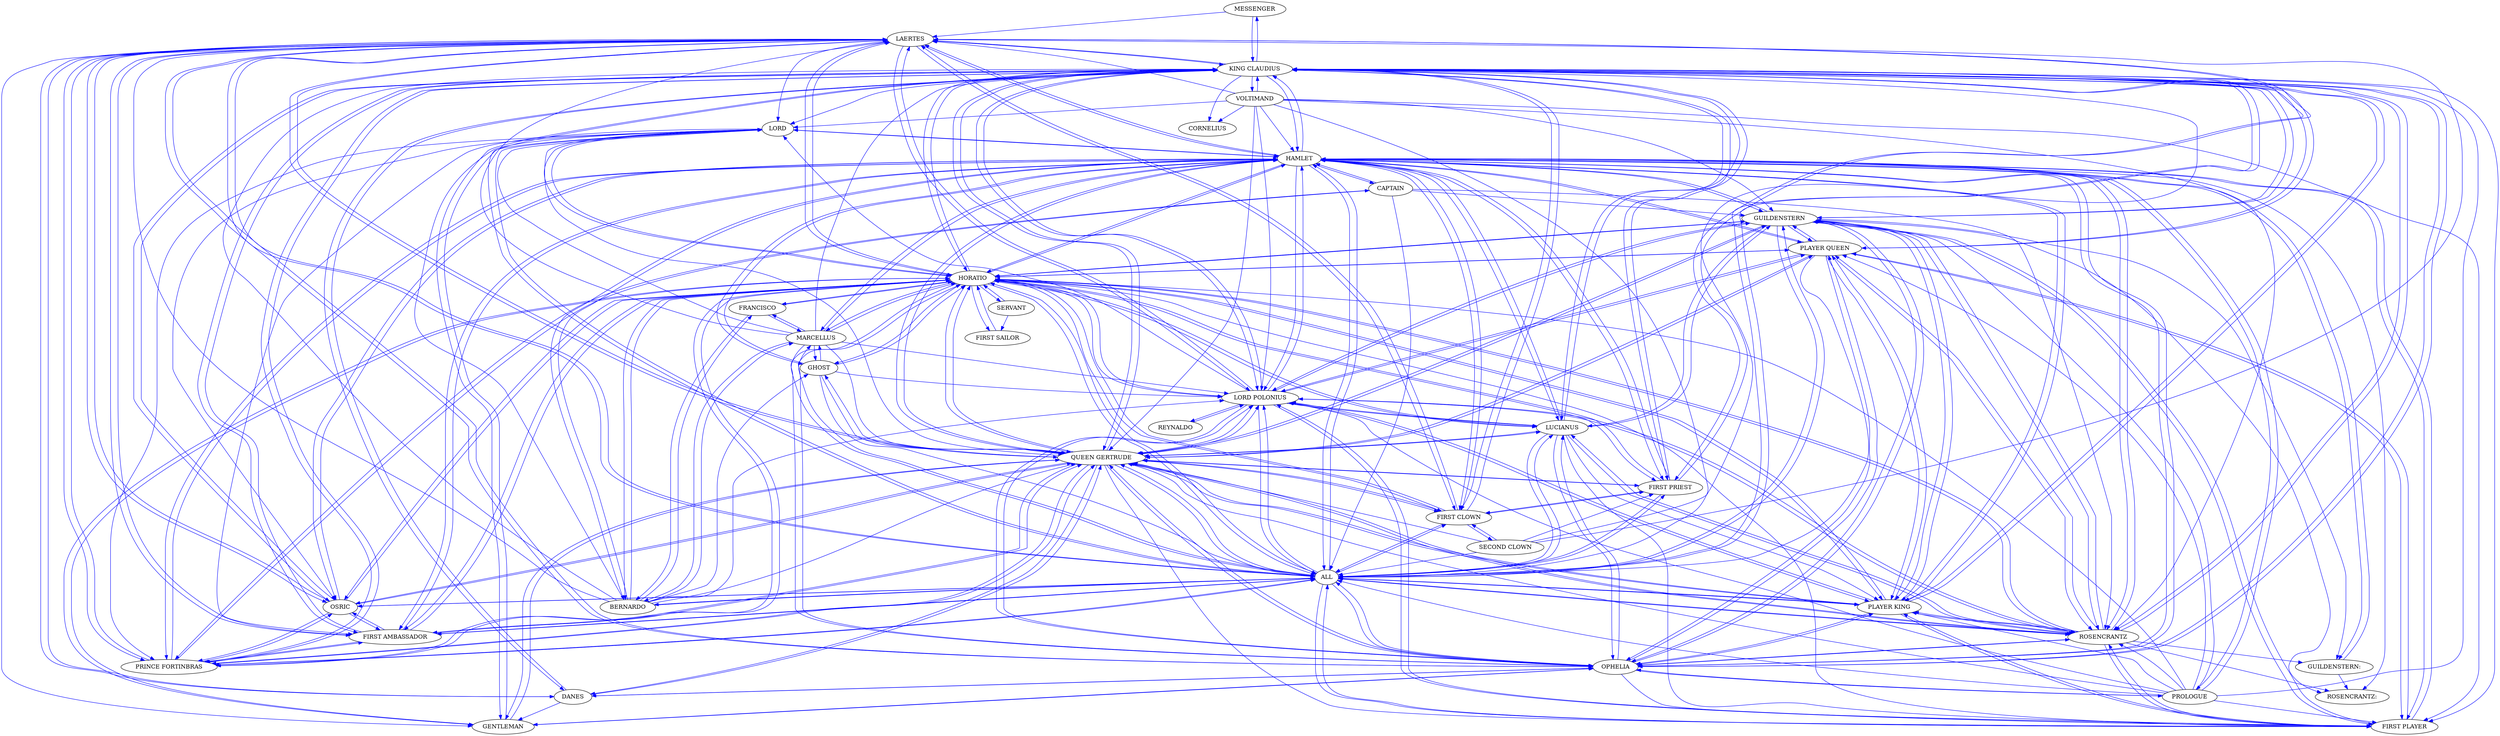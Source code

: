 strict digraph  {
	MESSENGER -> LAERTES	 [color=blue,
		weight=5];
	MESSENGER -> "KING CLAUDIUS"	 [color=blue,
		weight=5];
	"PLAYER QUEEN" -> GUILDENSTERN	 [color=blue,
		weight=30];
	"PLAYER QUEEN" -> HAMLET	 [color=blue,
		weight=30];
	"PLAYER QUEEN" -> "PLAYER KING"	 [color=blue,
		weight=30];
	"PLAYER QUEEN" -> "FIRST PLAYER"	 [color=blue,
		weight=30];
	"PLAYER QUEEN" -> ALL	 [color=blue,
		weight=30];
	"PLAYER QUEEN" -> OPHELIA	 [color=blue,
		weight=30];
	"PLAYER QUEEN" -> ROSENCRANTZ	 [color=blue,
		weight=30];
	"PLAYER QUEEN" -> "QUEEN GERTRUDE"	 [color=blue,
		weight=30];
	"PLAYER QUEEN" -> "LORD POLONIUS"	 [color=blue,
		weight=30];
	"PLAYER QUEEN" -> HORATIO	 [color=blue,
		weight=30];
	"PLAYER QUEEN" -> "KING CLAUDIUS"	 [color=blue,
		weight=30];
	GUILDENSTERN -> "PLAYER QUEEN"	 [color=blue,
		weight=1];
	GUILDENSTERN -> "ROSENCRANTZ:"	 [color=blue,
		weight=1];
	GUILDENSTERN -> HAMLET	 [color=blue,
		weight=36];
	GUILDENSTERN -> LUCIANUS	 [color=blue,
		weight=21];
	GUILDENSTERN -> "PLAYER KING"	 [color=blue,
		weight=22];
	GUILDENSTERN -> "FIRST PLAYER"	 [color=blue,
		weight=41];
	GUILDENSTERN -> ALL	 [color=blue,
		weight=41];
	GUILDENSTERN -> OPHELIA	 [color=blue,
		weight=26];
	GUILDENSTERN -> ROSENCRANTZ	 [color=blue,
		weight=52];
	GUILDENSTERN -> "QUEEN GERTRUDE"	 [color=blue,
		weight=32];
	GUILDENSTERN -> "LORD POLONIUS"	 [color=blue,
		weight=51];
	GUILDENSTERN -> "GUILDENSTERN:"	 [color=blue,
		weight=1];
	GUILDENSTERN -> HORATIO	 [color=blue,
		weight=21];
	GUILDENSTERN -> "KING CLAUDIUS"	 [color=blue,
		weight=37];
	DANES -> OPHELIA	 [color=blue,
		weight=3];
	DANES -> GENTLEMAN	 [color=blue,
		weight=3];
	DANES -> LAERTES	 [color=blue,
		weight=3];
	DANES -> "QUEEN GERTRUDE"	 [color=blue,
		weight=3];
	DANES -> "KING CLAUDIUS"	 [color=blue,
		weight=3];
	HAMLET -> "PLAYER QUEEN"	 [color=blue,
		weight=117];
	HAMLET -> GUILDENSTERN	 [color=blue,
		weight=490];
	HAMLET -> "ROSENCRANTZ:"	 [color=blue,
		weight=20];
	HAMLET -> "PRINCE FORTINBRAS"	 [color=blue,
		weight=222];
	HAMLET -> PROLOGUE	 [color=blue,
		weight=4];
	HAMLET -> LUCIANUS	 [color=blue,
		weight=96];
	HAMLET -> "PLAYER KING"	 [color=blue,
		weight=224];
	HAMLET -> "FIRST PLAYER"	 [color=blue,
		weight=442];
	HAMLET -> ALL	 [color=blue,
		weight=1062];
	HAMLET -> BERNARDO	 [color=blue,
		weight=56];
	HAMLET -> OPHELIA	 [color=blue,
		weight=220];
	HAMLET -> ROSENCRANTZ	 [color=blue,
		weight=490];
	HAMLET -> GHOST	 [color=blue,
		weight=149];
	HAMLET -> "FIRST AMBASSADOR"	 [color=blue,
		weight=222];
	HAMLET -> "FIRST CLOWN"	 [color=blue,
		weight=132];
	HAMLET -> MARCELLUS	 [color=blue,
		weight=222];
	HAMLET -> LAERTES	 [color=blue,
		weight=307];
	HAMLET -> "QUEEN GERTRUDE"	 [color=blue,
		weight=623];
	HAMLET -> "LORD POLONIUS"	 [color=blue,
		weight=884];
	HAMLET -> "GUILDENSTERN:"	 [color=blue,
		weight=20];
	HAMLET -> OSRIC	 [color=blue,
		weight=147];
	HAMLET -> "FIRST PRIEST"	 [color=blue,
		weight=132];
	HAMLET -> HORATIO	 [color=blue,
		weight=753];
	HAMLET -> CAPTAIN	 [color=blue,
		weight=11];
	HAMLET -> LORD	 [color=blue,
		weight=107];
	HAMLET -> "KING CLAUDIUS"	 [color=blue,
		weight=575];
	"PRINCE FORTINBRAS" -> HAMLET	 [color=blue,
		weight=19];
	"PRINCE FORTINBRAS" -> ALL	 [color=blue,
		weight=27];
	"PRINCE FORTINBRAS" -> "FIRST AMBASSADOR"	 [color=blue,
		weight=19];
	"PRINCE FORTINBRAS" -> LAERTES	 [color=blue,
		weight=19];
	"PRINCE FORTINBRAS" -> "QUEEN GERTRUDE"	 [color=blue,
		weight=19];
	"PRINCE FORTINBRAS" -> OSRIC	 [color=blue,
		weight=19];
	"PRINCE FORTINBRAS" -> HORATIO	 [color=blue,
		weight=19];
	"PRINCE FORTINBRAS" -> CAPTAIN	 [color=blue,
		weight=8];
	"PRINCE FORTINBRAS" -> "KING CLAUDIUS"	 [color=blue,
		weight=19];
	PROLOGUE -> "PLAYER QUEEN"	 [color=blue,
		weight=3];
	PROLOGUE -> GUILDENSTERN	 [color=blue,
		weight=3];
	PROLOGUE -> HAMLET	 [color=blue,
		weight=3];
	PROLOGUE -> "PLAYER KING"	 [color=blue,
		weight=3];
	PROLOGUE -> "FIRST PLAYER"	 [color=blue,
		weight=3];
	PROLOGUE -> ALL	 [color=blue,
		weight=3];
	PROLOGUE -> OPHELIA	 [color=blue,
		weight=3];
	PROLOGUE -> ROSENCRANTZ	 [color=blue,
		weight=3];
	PROLOGUE -> "QUEEN GERTRUDE"	 [color=blue,
		weight=3];
	PROLOGUE -> "LORD POLONIUS"	 [color=blue,
		weight=3];
	PROLOGUE -> HORATIO	 [color=blue,
		weight=3];
	PROLOGUE -> "KING CLAUDIUS"	 [color=blue,
		weight=3];
	VOLTIMAND -> GUILDENSTERN	 [color=blue,
		weight=21];
	VOLTIMAND -> HAMLET	 [color=blue,
		weight=1];
	VOLTIMAND -> "FIRST PLAYER"	 [color=blue,
		weight=21];
	VOLTIMAND -> CORNELIUS	 [color=blue,
		weight=22];
	VOLTIMAND -> ALL	 [color=blue,
		weight=22];
	VOLTIMAND -> ROSENCRANTZ	 [color=blue,
		weight=21];
	VOLTIMAND -> LAERTES	 [color=blue,
		weight=1];
	VOLTIMAND -> "QUEEN GERTRUDE"	 [color=blue,
		weight=22];
	VOLTIMAND -> "LORD POLONIUS"	 [color=blue,
		weight=22];
	VOLTIMAND -> LORD	 [color=blue,
		weight=1];
	VOLTIMAND -> "KING CLAUDIUS"	 [color=blue,
		weight=22];
	REYNALDO -> "LORD POLONIUS"	 [color=blue,
		weight=15];
	"FIRST SAILOR" -> HORATIO	 [color=blue,
		weight=5];
	"SECOND CLOWN" -> ALL	 [color=blue,
		weight=18];
	"SECOND CLOWN" -> "FIRST CLOWN"	 [color=blue,
		weight=18];
	"SECOND CLOWN" -> LAERTES	 [color=blue,
		weight=18];
	"SECOND CLOWN" -> "QUEEN GERTRUDE"	 [color=blue,
		weight=18];
	"SECOND CLOWN" -> "FIRST PRIEST"	 [color=blue,
		weight=18];
	"SECOND CLOWN" -> "KING CLAUDIUS"	 [color=blue,
		weight=18];
	LUCIANUS -> GUILDENSTERN	 [color=blue,
		weight=6];
	LUCIANUS -> HAMLET	 [color=blue,
		weight=6];
	LUCIANUS -> "PLAYER KING"	 [color=blue,
		weight=6];
	LUCIANUS -> "FIRST PLAYER"	 [color=blue,
		weight=6];
	LUCIANUS -> ALL	 [color=blue,
		weight=6];
	LUCIANUS -> OPHELIA	 [color=blue,
		weight=6];
	LUCIANUS -> ROSENCRANTZ	 [color=blue,
		weight=6];
	LUCIANUS -> "QUEEN GERTRUDE"	 [color=blue,
		weight=6];
	LUCIANUS -> "LORD POLONIUS"	 [color=blue,
		weight=6];
	LUCIANUS -> HORATIO	 [color=blue,
		weight=6];
	LUCIANUS -> "KING CLAUDIUS"	 [color=blue,
		weight=6];
	"PLAYER KING" -> "PLAYER QUEEN"	 [color=blue,
		weight=44];
	"PLAYER KING" -> GUILDENSTERN	 [color=blue,
		weight=44];
	"PLAYER KING" -> HAMLET	 [color=blue,
		weight=44];
	"PLAYER KING" -> "FIRST PLAYER"	 [color=blue,
		weight=44];
	"PLAYER KING" -> ALL	 [color=blue,
		weight=44];
	"PLAYER KING" -> OPHELIA	 [color=blue,
		weight=44];
	"PLAYER KING" -> ROSENCRANTZ	 [color=blue,
		weight=44];
	"PLAYER KING" -> "QUEEN GERTRUDE"	 [color=blue,
		weight=44];
	"PLAYER KING" -> "LORD POLONIUS"	 [color=blue,
		weight=44];
	"PLAYER KING" -> HORATIO	 [color=blue,
		weight=44];
	"PLAYER KING" -> "KING CLAUDIUS"	 [color=blue,
		weight=44];
	"FIRST PLAYER" -> "PLAYER QUEEN"	 [color=blue,
		weight=3];
	"FIRST PLAYER" -> GUILDENSTERN	 [color=blue,
		weight=49];
	"FIRST PLAYER" -> HAMLET	 [color=blue,
		weight=52];
	"FIRST PLAYER" -> "PLAYER KING"	 [color=blue,
		weight=3];
	"FIRST PLAYER" -> ALL	 [color=blue,
		weight=50];
	"FIRST PLAYER" -> ROSENCRANTZ	 [color=blue,
		weight=49];
	"FIRST PLAYER" -> "LORD POLONIUS"	 [color=blue,
		weight=52];
	ALL -> GUILDENSTERN	 [color=blue,
		weight=1];
	ALL -> HAMLET	 [color=blue,
		weight=4];
	ALL -> "PRINCE FORTINBRAS"	 [color=blue,
		weight=1];
	ALL -> LUCIANUS	 [color=blue,
		weight=1];
	ALL -> "PLAYER KING"	 [color=blue,
		weight=1];
	ALL -> "FIRST PLAYER"	 [color=blue,
		weight=1];
	ALL -> BERNARDO	 [color=blue,
		weight=1];
	ALL -> OPHELIA	 [color=blue,
		weight=1];
	ALL -> ROSENCRANTZ	 [color=blue,
		weight=1];
	ALL -> "FIRST AMBASSADOR"	 [color=blue,
		weight=1];
	ALL -> "FIRST CLOWN"	 [color=blue,
		weight=1];
	ALL -> MARCELLUS	 [color=blue,
		weight=1];
	ALL -> LAERTES	 [color=blue,
		weight=3];
	ALL -> "QUEEN GERTRUDE"	 [color=blue,
		weight=4];
	ALL -> "LORD POLONIUS"	 [color=blue,
		weight=2];
	ALL -> OSRIC	 [color=blue,
		weight=1];
	ALL -> "FIRST PRIEST"	 [color=blue,
		weight=1];
	ALL -> HORATIO	 [color=blue,
		weight=4];
	ALL -> LORD	 [color=blue,
		weight=1];
	ALL -> "KING CLAUDIUS"	 [color=blue,
		weight=4];
	BERNARDO -> HAMLET	 [color=blue,
		weight=4];
	BERNARDO -> ALL	 [color=blue,
		weight=4];
	BERNARDO -> GHOST	 [color=blue,
		weight=12];
	BERNARDO -> FRANCISCO	 [color=blue,
		weight=8];
	BERNARDO -> MARCELLUS	 [color=blue,
		weight=30];
	BERNARDO -> LAERTES	 [color=blue,
		weight=4];
	BERNARDO -> "QUEEN GERTRUDE"	 [color=blue,
		weight=4];
	BERNARDO -> "LORD POLONIUS"	 [color=blue,
		weight=4];
	BERNARDO -> HORATIO	 [color=blue,
		weight=30];
	BERNARDO -> LORD	 [color=blue,
		weight=4];
	BERNARDO -> "KING CLAUDIUS"	 [color=blue,
		weight=4];
	OPHELIA -> "PLAYER QUEEN"	 [color=blue,
		weight=12];
	OPHELIA -> GUILDENSTERN	 [color=blue,
		weight=16];
	OPHELIA -> DANES	 [color=blue,
		weight=31];
	OPHELIA -> HAMLET	 [color=blue,
		weight=36];
	OPHELIA -> PROLOGUE	 [color=blue,
		weight=2];
	OPHELIA -> LUCIANUS	 [color=blue,
		weight=4];
	OPHELIA -> "PLAYER KING"	 [color=blue,
		weight=16];
	OPHELIA -> "FIRST PLAYER"	 [color=blue,
		weight=16];
	OPHELIA -> ALL	 [color=blue,
		weight=16];
	OPHELIA -> ROSENCRANTZ	 [color=blue,
		weight=16];
	OPHELIA -> GENTLEMAN	 [color=blue,
		weight=76];
	OPHELIA -> LAERTES	 [color=blue,
		weight=42];
	OPHELIA -> "QUEEN GERTRUDE"	 [color=blue,
		weight=93];
	OPHELIA -> "LORD POLONIUS"	 [color=blue,
		weight=97];
	OPHELIA -> HORATIO	 [color=blue,
		weight=61];
	OPHELIA -> "KING CLAUDIUS"	 [color=blue,
		weight=112];
	ROSENCRANTZ -> "PLAYER QUEEN"	 [color=blue,
		weight=1];
	ROSENCRANTZ -> GUILDENSTERN	 [color=blue,
		weight=89];
	ROSENCRANTZ -> "ROSENCRANTZ:"	 [color=blue,
		weight=8];
	ROSENCRANTZ -> HAMLET	 [color=blue,
		weight=60];
	ROSENCRANTZ -> LUCIANUS	 [color=blue,
		weight=10];
	ROSENCRANTZ -> "PLAYER KING"	 [color=blue,
		weight=11];
	ROSENCRANTZ -> "FIRST PLAYER"	 [color=blue,
		weight=54];
	ROSENCRANTZ -> ALL	 [color=blue,
		weight=55];
	ROSENCRANTZ -> OPHELIA	 [color=blue,
		weight=23];
	ROSENCRANTZ -> "QUEEN GERTRUDE"	 [color=blue,
		weight=27];
	ROSENCRANTZ -> "LORD POLONIUS"	 [color=blue,
		weight=80];
	ROSENCRANTZ -> "GUILDENSTERN:"	 [color=blue,
		weight=8];
	ROSENCRANTZ -> HORATIO	 [color=blue,
		weight=11];
	ROSENCRANTZ -> "KING CLAUDIUS"	 [color=blue,
		weight=44];
	GHOST -> HAMLET	 [color=blue,
		weight=95];
	GHOST -> ALL	 [color=blue,
		weight=6];
	GHOST -> MARCELLUS	 [color=blue,
		weight=89];
	GHOST -> "QUEEN GERTRUDE"	 [color=blue,
		weight=6];
	GHOST -> "LORD POLONIUS"	 [color=blue,
		weight=6];
	GHOST -> HORATIO	 [color=blue,
		weight=89];
	"FIRST AMBASSADOR" -> HAMLET	 [color=blue,
		weight=6];
	"FIRST AMBASSADOR" -> "PRINCE FORTINBRAS"	 [color=blue,
		weight=6];
	"FIRST AMBASSADOR" -> ALL	 [color=blue,
		weight=6];
	"FIRST AMBASSADOR" -> LAERTES	 [color=blue,
		weight=6];
	"FIRST AMBASSADOR" -> "QUEEN GERTRUDE"	 [color=blue,
		weight=6];
	"FIRST AMBASSADOR" -> OSRIC	 [color=blue,
		weight=6];
	"FIRST AMBASSADOR" -> HORATIO	 [color=blue,
		weight=6];
	"FIRST AMBASSADOR" -> "KING CLAUDIUS"	 [color=blue,
		weight=6];
	SERVANT -> "FIRST SAILOR"	 [color=blue,
		weight=1];
	SERVANT -> HORATIO	 [color=blue,
		weight=1];
	FRANCISCO -> BERNARDO	 [color=blue,
		weight=10];
	FRANCISCO -> MARCELLUS	 [color=blue,
		weight=3];
	FRANCISCO -> HORATIO	 [color=blue,
		weight=3];
	"FIRST CLOWN" -> HAMLET	 [color=blue,
		weight=57];
	"FIRST CLOWN" -> "SECOND CLOWN"	 [color=blue,
		weight=43];
	"FIRST CLOWN" -> ALL	 [color=blue,
		weight=94];
	"FIRST CLOWN" -> LAERTES	 [color=blue,
		weight=94];
	"FIRST CLOWN" -> "QUEEN GERTRUDE"	 [color=blue,
		weight=94];
	"FIRST CLOWN" -> "FIRST PRIEST"	 [color=blue,
		weight=94];
	"FIRST CLOWN" -> HORATIO	 [color=blue,
		weight=57];
	"FIRST CLOWN" -> "KING CLAUDIUS"	 [color=blue,
		weight=94];
	GENTLEMAN -> OPHELIA	 [color=blue,
		weight=11];
	GENTLEMAN -> "QUEEN GERTRUDE"	 [color=blue,
		weight=24];
	GENTLEMAN -> HORATIO	 [color=blue,
		weight=13];
	GENTLEMAN -> "KING CLAUDIUS"	 [color=blue,
		weight=11];
	MARCELLUS -> HAMLET	 [color=blue,
		weight=13];
	MARCELLUS -> ALL	 [color=blue,
		weight=2];
	MARCELLUS -> BERNARDO	 [color=blue,
		weight=48];
	MARCELLUS -> GHOST	 [color=blue,
		weight=31];
	MARCELLUS -> FRANCISCO	 [color=blue,
		weight=3];
	MARCELLUS -> LAERTES	 [color=blue,
		weight=2];
	MARCELLUS -> "QUEEN GERTRUDE"	 [color=blue,
		weight=2];
	MARCELLUS -> "LORD POLONIUS"	 [color=blue,
		weight=2];
	MARCELLUS -> HORATIO	 [color=blue,
		weight=62];
	MARCELLUS -> LORD	 [color=blue,
		weight=2];
	MARCELLUS -> "KING CLAUDIUS"	 [color=blue,
		weight=2];
	LAERTES -> DANES	 [color=blue,
		weight=47];
	LAERTES -> HAMLET	 [color=blue,
		weight=60];
	LAERTES -> "PRINCE FORTINBRAS"	 [color=blue,
		weight=35];
	LAERTES -> ALL	 [color=blue,
		weight=60];
	LAERTES -> OPHELIA	 [color=blue,
		weight=92];
	LAERTES -> "FIRST AMBASSADOR"	 [color=blue,
		weight=35];
	LAERTES -> "FIRST CLOWN"	 [color=blue,
		weight=18];
	LAERTES -> GENTLEMAN	 [color=blue,
		weight=47];
	LAERTES -> "QUEEN GERTRUDE"	 [color=blue,
		weight=116];
	LAERTES -> "LORD POLONIUS"	 [color=blue,
		weight=59];
	LAERTES -> OSRIC	 [color=blue,
		weight=35];
	LAERTES -> "FIRST PRIEST"	 [color=blue,
		weight=18];
	LAERTES -> HORATIO	 [color=blue,
		weight=53];
	LAERTES -> LORD	 [color=blue,
		weight=7];
	LAERTES -> "KING CLAUDIUS"	 [color=blue,
		weight=154];
	"QUEEN GERTRUDE" -> "PLAYER QUEEN"	 [color=blue,
		weight=1];
	"QUEEN GERTRUDE" -> GUILDENSTERN	 [color=blue,
		weight=38];
	"QUEEN GERTRUDE" -> DANES	 [color=blue,
		weight=2];
	"QUEEN GERTRUDE" -> HAMLET	 [color=blue,
		weight=79];
	"QUEEN GERTRUDE" -> "PRINCE FORTINBRAS"	 [color=blue,
		weight=7];
	"QUEEN GERTRUDE" -> LUCIANUS	 [color=blue,
		weight=1];
	"QUEEN GERTRUDE" -> "PLAYER KING"	 [color=blue,
		weight=3];
	"QUEEN GERTRUDE" -> "FIRST PLAYER"	 [color=blue,
		weight=23];
	"QUEEN GERTRUDE" -> ALL	 [color=blue,
		weight=99];
	"QUEEN GERTRUDE" -> OPHELIA	 [color=blue,
		weight=21];
	"QUEEN GERTRUDE" -> ROSENCRANTZ	 [color=blue,
		weight=38];
	"QUEEN GERTRUDE" -> GHOST	 [color=blue,
		weight=13];
	"QUEEN GERTRUDE" -> "FIRST AMBASSADOR"	 [color=blue,
		weight=7];
	"QUEEN GERTRUDE" -> "FIRST CLOWN"	 [color=blue,
		weight=12];
	"QUEEN GERTRUDE" -> GENTLEMAN	 [color=blue,
		weight=16];
	"QUEEN GERTRUDE" -> LAERTES	 [color=blue,
		weight=52];
	"QUEEN GERTRUDE" -> "LORD POLONIUS"	 [color=blue,
		weight=89];
	"QUEEN GERTRUDE" -> OSRIC	 [color=blue,
		weight=7];
	"QUEEN GERTRUDE" -> "FIRST PRIEST"	 [color=blue,
		weight=12];
	"QUEEN GERTRUDE" -> HORATIO	 [color=blue,
		weight=33];
	"QUEEN GERTRUDE" -> LORD	 [color=blue,
		weight=10];
	"QUEEN GERTRUDE" -> "KING CLAUDIUS"	 [color=blue,
		weight=100];
	"LORD POLONIUS" -> "PLAYER QUEEN"	 [color=blue,
		weight=5];
	"LORD POLONIUS" -> GUILDENSTERN	 [color=blue,
		weight=158];
	"LORD POLONIUS" -> HAMLET	 [color=blue,
		weight=73];
	"LORD POLONIUS" -> REYNALDO	 [color=blue,
		weight=66];
	"LORD POLONIUS" -> LUCIANUS	 [color=blue,
		weight=7];
	"LORD POLONIUS" -> "PLAYER KING"	 [color=blue,
		weight=12];
	"LORD POLONIUS" -> "FIRST PLAYER"	 [color=blue,
		weight=155];
	"LORD POLONIUS" -> ALL	 [color=blue,
		weight=166];
	"LORD POLONIUS" -> OPHELIA	 [color=blue,
		weight=125];
	"LORD POLONIUS" -> ROSENCRANTZ	 [color=blue,
		weight=158];
	"LORD POLONIUS" -> LAERTES	 [color=blue,
		weight=32];
	"LORD POLONIUS" -> "QUEEN GERTRUDE"	 [color=blue,
		weight=118];
	"LORD POLONIUS" -> HORATIO	 [color=blue,
		weight=11];
	"LORD POLONIUS" -> LORD	 [color=blue,
		weight=4];
	"LORD POLONIUS" -> "KING CLAUDIUS"	 [color=blue,
		weight=141];
	"GUILDENSTERN:" -> "ROSENCRANTZ:"	 [color=blue,
		weight=1];
	"GUILDENSTERN:" -> HAMLET	 [color=blue,
		weight=1];
	OSRIC -> HAMLET	 [color=blue,
		weight=48];
	OSRIC -> "PRINCE FORTINBRAS"	 [color=blue,
		weight=48];
	OSRIC -> ALL	 [color=blue,
		weight=48];
	OSRIC -> "FIRST AMBASSADOR"	 [color=blue,
		weight=48];
	OSRIC -> LAERTES	 [color=blue,
		weight=8];
	OSRIC -> "QUEEN GERTRUDE"	 [color=blue,
		weight=8];
	OSRIC -> HORATIO	 [color=blue,
		weight=48];
	OSRIC -> "KING CLAUDIUS"	 [color=blue,
		weight=8];
	"FIRST PRIEST" -> HAMLET	 [color=blue,
		weight=13];
	"FIRST PRIEST" -> ALL	 [color=blue,
		weight=13];
	"FIRST PRIEST" -> "FIRST CLOWN"	 [color=blue,
		weight=13];
	"FIRST PRIEST" -> LAERTES	 [color=blue,
		weight=13];
	"FIRST PRIEST" -> "QUEEN GERTRUDE"	 [color=blue,
		weight=13];
	"FIRST PRIEST" -> HORATIO	 [color=blue,
		weight=13];
	"FIRST PRIEST" -> "KING CLAUDIUS"	 [color=blue,
		weight=13];
	HORATIO -> "PLAYER QUEEN"	 [color=blue,
		weight=5];
	HORATIO -> GUILDENSTERN	 [color=blue,
		weight=9];
	HORATIO -> HAMLET	 [color=blue,
		weight=158];
	HORATIO -> "PRINCE FORTINBRAS"	 [color=blue,
		weight=51];
	HORATIO -> "FIRST SAILOR"	 [color=blue,
		weight=27];
	HORATIO -> LUCIANUS	 [color=blue,
		weight=4];
	HORATIO -> "PLAYER KING"	 [color=blue,
		weight=9];
	HORATIO -> "FIRST PLAYER"	 [color=blue,
		weight=9];
	HORATIO -> ALL	 [color=blue,
		weight=120];
	HORATIO -> BERNARDO	 [color=blue,
		weight=149];
	HORATIO -> OPHELIA	 [color=blue,
		weight=4];
	HORATIO -> ROSENCRANTZ	 [color=blue,
		weight=9];
	HORATIO -> GHOST	 [color=blue,
		weight=107];
	HORATIO -> "FIRST AMBASSADOR"	 [color=blue,
		weight=51];
	HORATIO -> SERVANT	 [color=blue,
		weight=2];
	HORATIO -> FRANCISCO	 [color=blue,
		weight=1];
	HORATIO -> "FIRST CLOWN"	 [color=blue,
		weight=10];
	HORATIO -> GENTLEMAN	 [color=blue,
		weight=2];
	HORATIO -> MARCELLUS	 [color=blue,
		weight=190];
	HORATIO -> LAERTES	 [color=blue,
		weight=89];
	HORATIO -> "QUEEN GERTRUDE"	 [color=blue,
		weight=95];
	HORATIO -> "LORD POLONIUS"	 [color=blue,
		weight=59];
	HORATIO -> OSRIC	 [color=blue,
		weight=40];
	HORATIO -> "FIRST PRIEST"	 [color=blue,
		weight=10];
	HORATIO -> LORD	 [color=blue,
		weight=50];
	HORATIO -> "KING CLAUDIUS"	 [color=blue,
		weight=93];
	CAPTAIN -> GUILDENSTERN	 [color=blue,
		weight=11];
	CAPTAIN -> HAMLET	 [color=blue,
		weight=11];
	CAPTAIN -> "PRINCE FORTINBRAS"	 [color=blue,
		weight=1];
	CAPTAIN -> ALL	 [color=blue,
		weight=12];
	CAPTAIN -> ROSENCRANTZ	 [color=blue,
		weight=11];
	LORD -> HAMLET	 [color=blue,
		weight=7];
	LORD -> "PRINCE FORTINBRAS"	 [color=blue,
		weight=7];
	LORD -> ALL	 [color=blue,
		weight=7];
	LORD -> "FIRST AMBASSADOR"	 [color=blue,
		weight=7];
	LORD -> OSRIC	 [color=blue,
		weight=7];
	LORD -> HORATIO	 [color=blue,
		weight=7];
	"KING CLAUDIUS" -> MESSENGER	 [color=blue,
		weight=3];
	"KING CLAUDIUS" -> "PLAYER QUEEN"	 [color=blue,
		weight=3];
	"KING CLAUDIUS" -> GUILDENSTERN	 [color=blue,
		weight=110];
	"KING CLAUDIUS" -> DANES	 [color=blue,
		weight=37];
	"KING CLAUDIUS" -> HAMLET	 [color=blue,
		weight=145];
	"KING CLAUDIUS" -> "PRINCE FORTINBRAS"	 [color=blue,
		weight=28];
	"KING CLAUDIUS" -> VOLTIMAND	 [color=blue,
		weight=48];
	"KING CLAUDIUS" -> LUCIANUS	 [color=blue,
		weight=1];
	"KING CLAUDIUS" -> "PLAYER KING"	 [color=blue,
		weight=6];
	"KING CLAUDIUS" -> "FIRST PLAYER"	 [color=blue,
		weight=46];
	"KING CLAUDIUS" -> CORNELIUS	 [color=blue,
		weight=48];
	"KING CLAUDIUS" -> ALL	 [color=blue,
		weight=176];
	"KING CLAUDIUS" -> OPHELIA	 [color=blue,
		weight=99];
	"KING CLAUDIUS" -> ROSENCRANTZ	 [color=blue,
		weight=113];
	"KING CLAUDIUS" -> "FIRST AMBASSADOR"	 [color=blue,
		weight=28];
	"KING CLAUDIUS" -> "FIRST CLOWN"	 [color=blue,
		weight=9];
	"KING CLAUDIUS" -> GENTLEMAN	 [color=blue,
		weight=67];
	"KING CLAUDIUS" -> LAERTES	 [color=blue,
		weight=301];
	"KING CLAUDIUS" -> "QUEEN GERTRUDE"	 [color=blue,
		weight=296];
	"KING CLAUDIUS" -> "LORD POLONIUS"	 [color=blue,
		weight=229];
	"KING CLAUDIUS" -> OSRIC	 [color=blue,
		weight=28];
	"KING CLAUDIUS" -> "FIRST PRIEST"	 [color=blue,
		weight=9];
	"KING CLAUDIUS" -> HORATIO	 [color=blue,
		weight=43];
	"KING CLAUDIUS" -> LORD	 [color=blue,
		weight=93];
}
